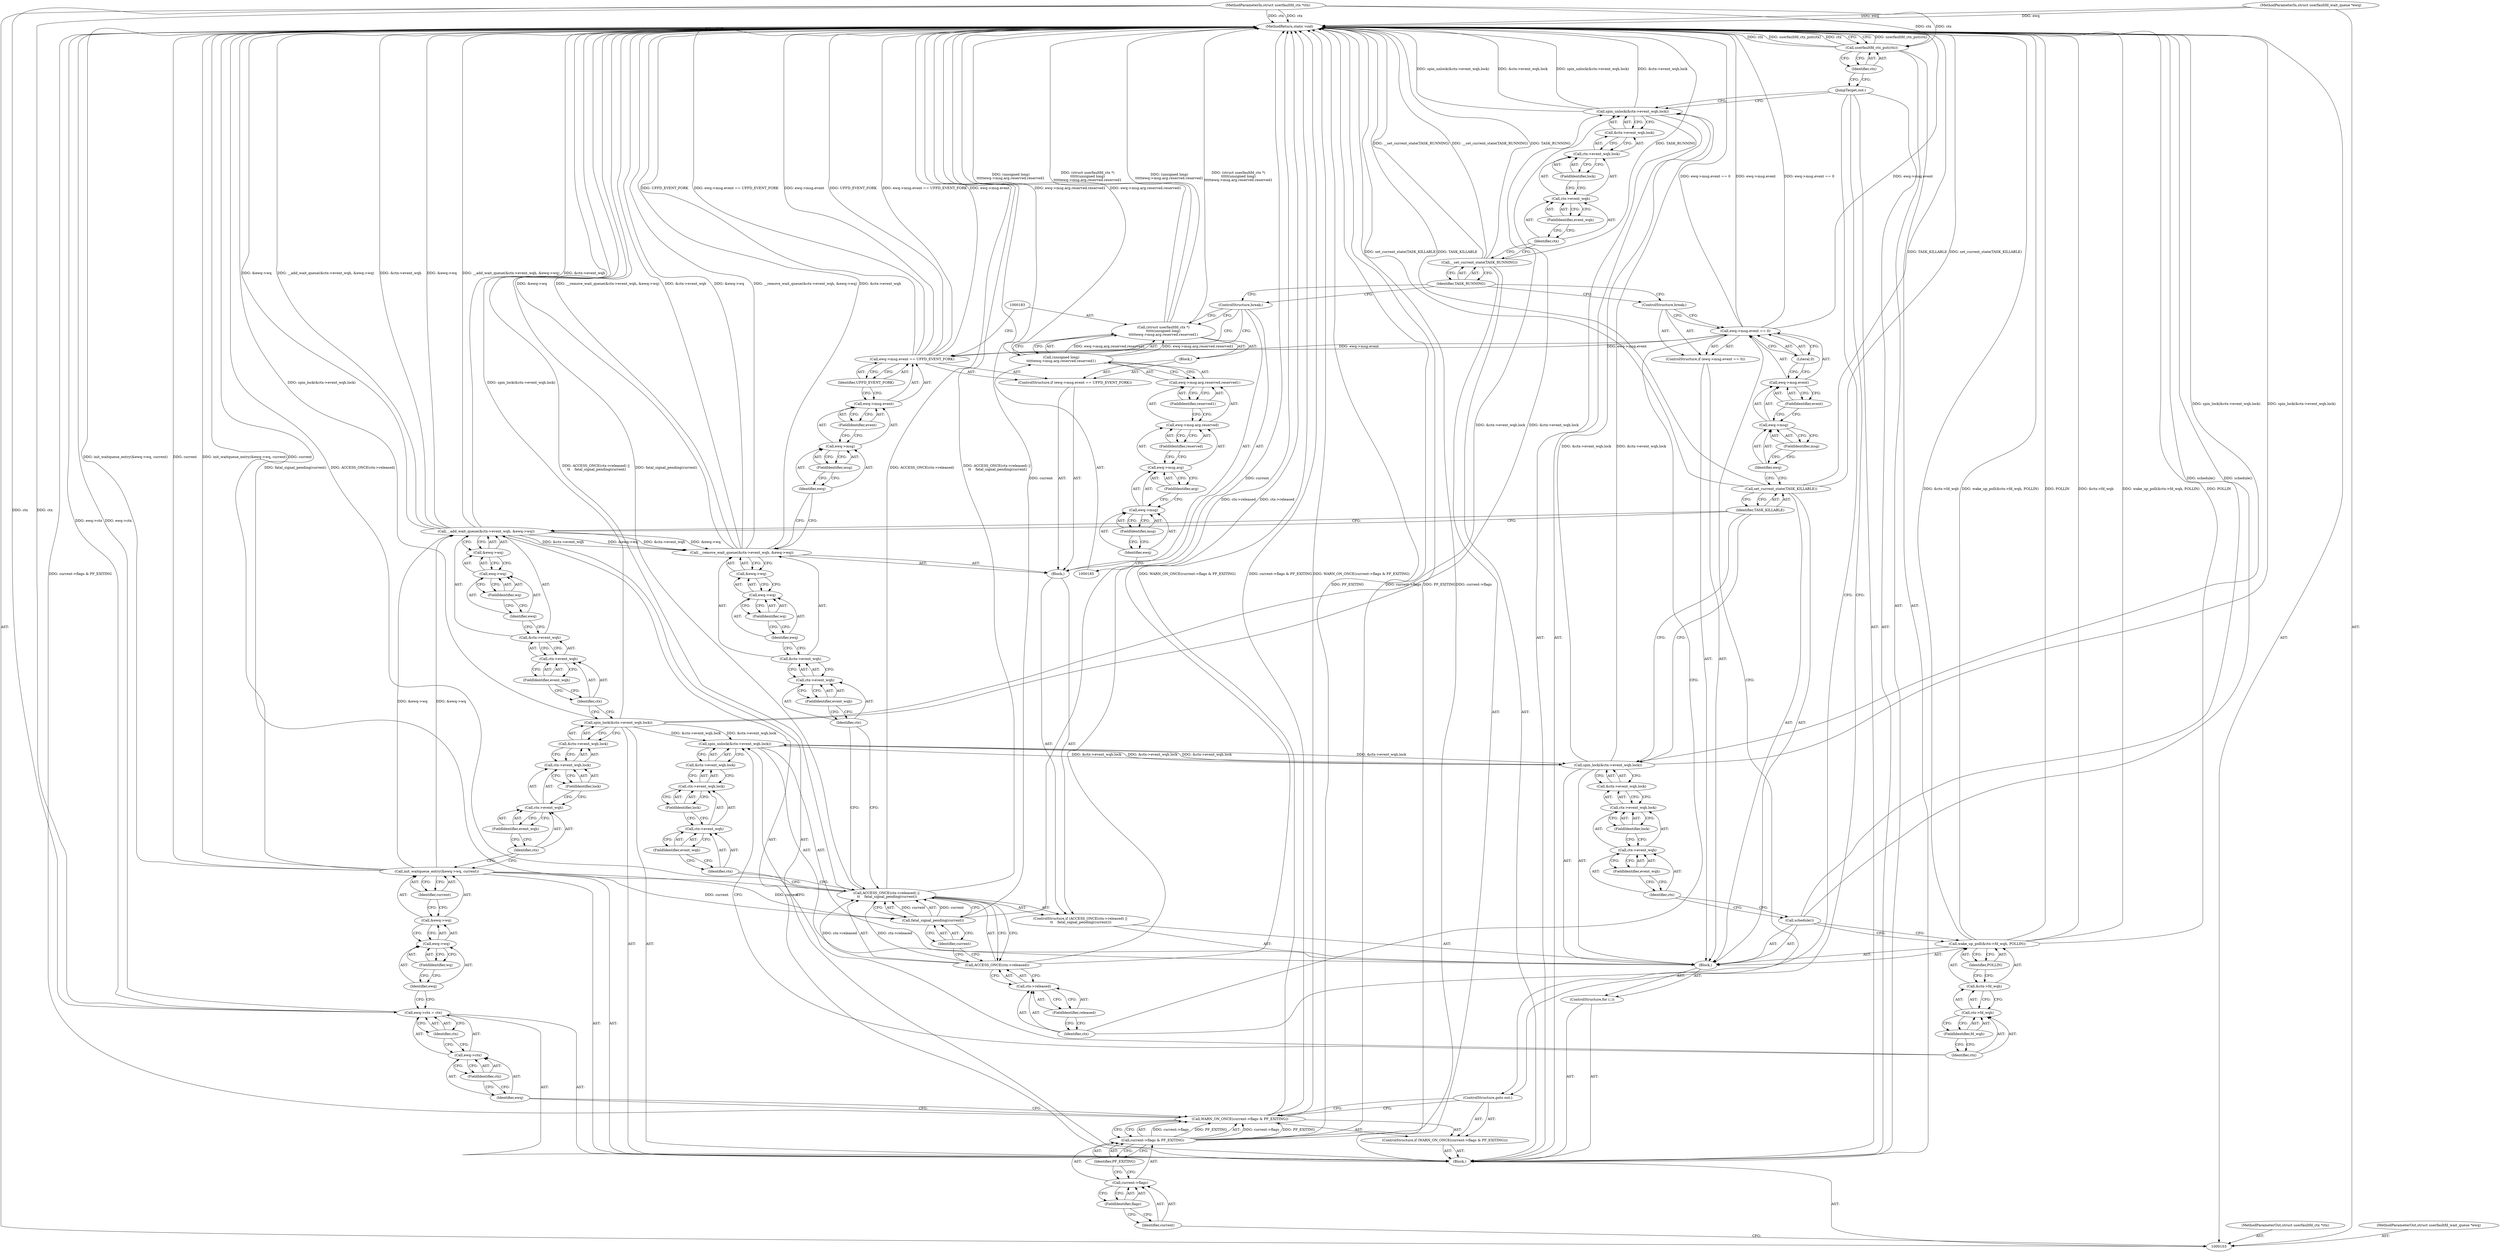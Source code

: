 digraph "0_linux_384632e67e0829deb8015ee6ad916b180049d252_0" {
"1000229" [label="(MethodReturn,static void)"];
"1000104" [label="(MethodParameterIn,struct userfaultfd_ctx *ctx)"];
"1000331" [label="(MethodParameterOut,struct userfaultfd_ctx *ctx)"];
"1000126" [label="(Call,spin_lock(&ctx->event_wqh.lock))"];
"1000127" [label="(Call,&ctx->event_wqh.lock)"];
"1000128" [label="(Call,ctx->event_wqh.lock)"];
"1000129" [label="(Call,ctx->event_wqh)"];
"1000130" [label="(Identifier,ctx)"];
"1000131" [label="(FieldIdentifier,event_wqh)"];
"1000132" [label="(FieldIdentifier,lock)"];
"1000133" [label="(Call,__add_wait_queue(&ctx->event_wqh, &ewq->wq))"];
"1000134" [label="(Call,&ctx->event_wqh)"];
"1000135" [label="(Call,ctx->event_wqh)"];
"1000136" [label="(Identifier,ctx)"];
"1000137" [label="(FieldIdentifier,event_wqh)"];
"1000138" [label="(Call,&ewq->wq)"];
"1000139" [label="(Call,ewq->wq)"];
"1000140" [label="(Identifier,ewq)"];
"1000141" [label="(FieldIdentifier,wq)"];
"1000142" [label="(ControlStructure,for (;;))"];
"1000143" [label="(Block,)"];
"1000144" [label="(Call,set_current_state(TASK_KILLABLE))"];
"1000145" [label="(Identifier,TASK_KILLABLE)"];
"1000151" [label="(FieldIdentifier,msg)"];
"1000152" [label="(FieldIdentifier,event)"];
"1000146" [label="(ControlStructure,if (ewq->msg.event == 0))"];
"1000153" [label="(Literal,0)"];
"1000147" [label="(Call,ewq->msg.event == 0)"];
"1000148" [label="(Call,ewq->msg.event)"];
"1000149" [label="(Call,ewq->msg)"];
"1000150" [label="(Identifier,ewq)"];
"1000154" [label="(ControlStructure,break;)"];
"1000105" [label="(MethodParameterIn,struct userfaultfd_wait_queue *ewq)"];
"1000332" [label="(MethodParameterOut,struct userfaultfd_wait_queue *ewq)"];
"1000158" [label="(Call,ctx->released)"];
"1000159" [label="(Identifier,ctx)"];
"1000160" [label="(FieldIdentifier,released)"];
"1000155" [label="(ControlStructure,if (ACCESS_ONCE(ctx->released) ||\n \t\t    fatal_signal_pending(current)))"];
"1000156" [label="(Call,ACCESS_ONCE(ctx->released) ||\n \t\t    fatal_signal_pending(current))"];
"1000157" [label="(Call,ACCESS_ONCE(ctx->released))"];
"1000162" [label="(Identifier,current)"];
"1000163" [label="(Block,)"];
"1000161" [label="(Call,fatal_signal_pending(current))"];
"1000165" [label="(Call,&ctx->event_wqh)"];
"1000166" [label="(Call,ctx->event_wqh)"];
"1000167" [label="(Identifier,ctx)"];
"1000168" [label="(FieldIdentifier,event_wqh)"];
"1000164" [label="(Call,__remove_wait_queue(&ctx->event_wqh, &ewq->wq))"];
"1000169" [label="(Call,&ewq->wq)"];
"1000170" [label="(Call,ewq->wq)"];
"1000171" [label="(Identifier,ewq)"];
"1000172" [label="(FieldIdentifier,wq)"];
"1000178" [label="(FieldIdentifier,msg)"];
"1000179" [label="(FieldIdentifier,event)"];
"1000180" [label="(Identifier,UFFD_EVENT_FORK)"];
"1000173" [label="(ControlStructure,if (ewq->msg.event == UFFD_EVENT_FORK))"];
"1000181" [label="(Block,)"];
"1000174" [label="(Call,ewq->msg.event == UFFD_EVENT_FORK)"];
"1000175" [label="(Call,ewq->msg.event)"];
"1000176" [label="(Call,ewq->msg)"];
"1000177" [label="(Identifier,ewq)"];
"1000106" [label="(Block,)"];
"1000182" [label="(Call,(struct userfaultfd_ctx *)\n\t\t\t\t\t(unsigned long)\n\t\t\t\t\tewq->msg.arg.reserved.reserved1)"];
"1000184" [label="(Call,(unsigned long)\n\t\t\t\t\tewq->msg.arg.reserved.reserved1)"];
"1000191" [label="(FieldIdentifier,msg)"];
"1000192" [label="(FieldIdentifier,arg)"];
"1000193" [label="(FieldIdentifier,reserved)"];
"1000194" [label="(FieldIdentifier,reserved1)"];
"1000186" [label="(Call,ewq->msg.arg.reserved.reserved1)"];
"1000187" [label="(Call,ewq->msg.arg.reserved)"];
"1000188" [label="(Call,ewq->msg.arg)"];
"1000189" [label="(Call,ewq->msg)"];
"1000190" [label="(Identifier,ewq)"];
"1000195" [label="(ControlStructure,break;)"];
"1000107" [label="(ControlStructure,if (WARN_ON_ONCE(current->flags & PF_EXITING)))"];
"1000109" [label="(Call,current->flags & PF_EXITING)"];
"1000110" [label="(Call,current->flags)"];
"1000111" [label="(Identifier,current)"];
"1000112" [label="(FieldIdentifier,flags)"];
"1000113" [label="(Identifier,PF_EXITING)"];
"1000108" [label="(Call,WARN_ON_ONCE(current->flags & PF_EXITING))"];
"1000197" [label="(Call,&ctx->event_wqh.lock)"];
"1000198" [label="(Call,ctx->event_wqh.lock)"];
"1000199" [label="(Call,ctx->event_wqh)"];
"1000200" [label="(Identifier,ctx)"];
"1000196" [label="(Call,spin_unlock(&ctx->event_wqh.lock))"];
"1000201" [label="(FieldIdentifier,event_wqh)"];
"1000202" [label="(FieldIdentifier,lock)"];
"1000204" [label="(Call,&ctx->fd_wqh)"];
"1000205" [label="(Call,ctx->fd_wqh)"];
"1000206" [label="(Identifier,ctx)"];
"1000203" [label="(Call,wake_up_poll(&ctx->fd_wqh, POLLIN))"];
"1000207" [label="(FieldIdentifier,fd_wqh)"];
"1000208" [label="(Identifier,POLLIN)"];
"1000209" [label="(Call,schedule())"];
"1000211" [label="(Call,&ctx->event_wqh.lock)"];
"1000212" [label="(Call,ctx->event_wqh.lock)"];
"1000213" [label="(Call,ctx->event_wqh)"];
"1000214" [label="(Identifier,ctx)"];
"1000215" [label="(FieldIdentifier,event_wqh)"];
"1000210" [label="(Call,spin_lock(&ctx->event_wqh.lock))"];
"1000216" [label="(FieldIdentifier,lock)"];
"1000217" [label="(Call,__set_current_state(TASK_RUNNING))"];
"1000218" [label="(Identifier,TASK_RUNNING)"];
"1000219" [label="(Call,spin_unlock(&ctx->event_wqh.lock))"];
"1000220" [label="(Call,&ctx->event_wqh.lock)"];
"1000221" [label="(Call,ctx->event_wqh.lock)"];
"1000222" [label="(Call,ctx->event_wqh)"];
"1000223" [label="(Identifier,ctx)"];
"1000224" [label="(FieldIdentifier,event_wqh)"];
"1000225" [label="(FieldIdentifier,lock)"];
"1000114" [label="(ControlStructure,goto out;)"];
"1000226" [label="(JumpTarget,out:)"];
"1000227" [label="(Call,userfaultfd_ctx_put(ctx))"];
"1000228" [label="(Identifier,ctx)"];
"1000115" [label="(Call,ewq->ctx = ctx)"];
"1000116" [label="(Call,ewq->ctx)"];
"1000117" [label="(Identifier,ewq)"];
"1000119" [label="(Identifier,ctx)"];
"1000118" [label="(FieldIdentifier,ctx)"];
"1000120" [label="(Call,init_waitqueue_entry(&ewq->wq, current))"];
"1000121" [label="(Call,&ewq->wq)"];
"1000122" [label="(Call,ewq->wq)"];
"1000123" [label="(Identifier,ewq)"];
"1000124" [label="(FieldIdentifier,wq)"];
"1000125" [label="(Identifier,current)"];
"1000229" -> "1000103"  [label="AST: "];
"1000229" -> "1000227"  [label="CFG: "];
"1000182" -> "1000229"  [label="DDG: (struct userfaultfd_ctx *)\n\t\t\t\t\t(unsigned long)\n\t\t\t\t\tewq->msg.arg.reserved.reserved1"];
"1000182" -> "1000229"  [label="DDG: (unsigned long)\n\t\t\t\t\tewq->msg.arg.reserved.reserved1"];
"1000210" -> "1000229"  [label="DDG: spin_lock(&ctx->event_wqh.lock)"];
"1000164" -> "1000229"  [label="DDG: &ewq->wq"];
"1000164" -> "1000229"  [label="DDG: __remove_wait_queue(&ctx->event_wqh, &ewq->wq)"];
"1000164" -> "1000229"  [label="DDG: &ctx->event_wqh"];
"1000156" -> "1000229"  [label="DDG: ACCESS_ONCE(ctx->released)"];
"1000156" -> "1000229"  [label="DDG: ACCESS_ONCE(ctx->released) ||\n \t\t    fatal_signal_pending(current)"];
"1000156" -> "1000229"  [label="DDG: fatal_signal_pending(current)"];
"1000104" -> "1000229"  [label="DDG: ctx"];
"1000133" -> "1000229"  [label="DDG: __add_wait_queue(&ctx->event_wqh, &ewq->wq)"];
"1000133" -> "1000229"  [label="DDG: &ctx->event_wqh"];
"1000133" -> "1000229"  [label="DDG: &ewq->wq"];
"1000161" -> "1000229"  [label="DDG: current"];
"1000184" -> "1000229"  [label="DDG: ewq->msg.arg.reserved.reserved1"];
"1000126" -> "1000229"  [label="DDG: spin_lock(&ctx->event_wqh.lock)"];
"1000120" -> "1000229"  [label="DDG: current"];
"1000120" -> "1000229"  [label="DDG: init_waitqueue_entry(&ewq->wq, current)"];
"1000227" -> "1000229"  [label="DDG: userfaultfd_ctx_put(ctx)"];
"1000227" -> "1000229"  [label="DDG: ctx"];
"1000108" -> "1000229"  [label="DDG: WARN_ON_ONCE(current->flags & PF_EXITING)"];
"1000108" -> "1000229"  [label="DDG: current->flags & PF_EXITING"];
"1000209" -> "1000229"  [label="DDG: schedule()"];
"1000105" -> "1000229"  [label="DDG: ewq"];
"1000219" -> "1000229"  [label="DDG: spin_unlock(&ctx->event_wqh.lock)"];
"1000219" -> "1000229"  [label="DDG: &ctx->event_wqh.lock"];
"1000217" -> "1000229"  [label="DDG: __set_current_state(TASK_RUNNING)"];
"1000217" -> "1000229"  [label="DDG: TASK_RUNNING"];
"1000157" -> "1000229"  [label="DDG: ctx->released"];
"1000144" -> "1000229"  [label="DDG: set_current_state(TASK_KILLABLE)"];
"1000144" -> "1000229"  [label="DDG: TASK_KILLABLE"];
"1000174" -> "1000229"  [label="DDG: UFFD_EVENT_FORK"];
"1000174" -> "1000229"  [label="DDG: ewq->msg.event == UFFD_EVENT_FORK"];
"1000174" -> "1000229"  [label="DDG: ewq->msg.event"];
"1000203" -> "1000229"  [label="DDG: wake_up_poll(&ctx->fd_wqh, POLLIN)"];
"1000203" -> "1000229"  [label="DDG: POLLIN"];
"1000203" -> "1000229"  [label="DDG: &ctx->fd_wqh"];
"1000147" -> "1000229"  [label="DDG: ewq->msg.event"];
"1000147" -> "1000229"  [label="DDG: ewq->msg.event == 0"];
"1000109" -> "1000229"  [label="DDG: PF_EXITING"];
"1000109" -> "1000229"  [label="DDG: current->flags"];
"1000115" -> "1000229"  [label="DDG: ewq->ctx"];
"1000104" -> "1000103"  [label="AST: "];
"1000104" -> "1000229"  [label="DDG: ctx"];
"1000104" -> "1000115"  [label="DDG: ctx"];
"1000104" -> "1000227"  [label="DDG: ctx"];
"1000331" -> "1000103"  [label="AST: "];
"1000126" -> "1000106"  [label="AST: "];
"1000126" -> "1000127"  [label="CFG: "];
"1000127" -> "1000126"  [label="AST: "];
"1000136" -> "1000126"  [label="CFG: "];
"1000126" -> "1000229"  [label="DDG: spin_lock(&ctx->event_wqh.lock)"];
"1000126" -> "1000196"  [label="DDG: &ctx->event_wqh.lock"];
"1000126" -> "1000219"  [label="DDG: &ctx->event_wqh.lock"];
"1000127" -> "1000126"  [label="AST: "];
"1000127" -> "1000128"  [label="CFG: "];
"1000128" -> "1000127"  [label="AST: "];
"1000126" -> "1000127"  [label="CFG: "];
"1000128" -> "1000127"  [label="AST: "];
"1000128" -> "1000132"  [label="CFG: "];
"1000129" -> "1000128"  [label="AST: "];
"1000132" -> "1000128"  [label="AST: "];
"1000127" -> "1000128"  [label="CFG: "];
"1000129" -> "1000128"  [label="AST: "];
"1000129" -> "1000131"  [label="CFG: "];
"1000130" -> "1000129"  [label="AST: "];
"1000131" -> "1000129"  [label="AST: "];
"1000132" -> "1000129"  [label="CFG: "];
"1000130" -> "1000129"  [label="AST: "];
"1000130" -> "1000120"  [label="CFG: "];
"1000131" -> "1000130"  [label="CFG: "];
"1000131" -> "1000129"  [label="AST: "];
"1000131" -> "1000130"  [label="CFG: "];
"1000129" -> "1000131"  [label="CFG: "];
"1000132" -> "1000128"  [label="AST: "];
"1000132" -> "1000129"  [label="CFG: "];
"1000128" -> "1000132"  [label="CFG: "];
"1000133" -> "1000106"  [label="AST: "];
"1000133" -> "1000138"  [label="CFG: "];
"1000134" -> "1000133"  [label="AST: "];
"1000138" -> "1000133"  [label="AST: "];
"1000145" -> "1000133"  [label="CFG: "];
"1000133" -> "1000229"  [label="DDG: __add_wait_queue(&ctx->event_wqh, &ewq->wq)"];
"1000133" -> "1000229"  [label="DDG: &ctx->event_wqh"];
"1000133" -> "1000229"  [label="DDG: &ewq->wq"];
"1000120" -> "1000133"  [label="DDG: &ewq->wq"];
"1000133" -> "1000164"  [label="DDG: &ctx->event_wqh"];
"1000133" -> "1000164"  [label="DDG: &ewq->wq"];
"1000134" -> "1000133"  [label="AST: "];
"1000134" -> "1000135"  [label="CFG: "];
"1000135" -> "1000134"  [label="AST: "];
"1000140" -> "1000134"  [label="CFG: "];
"1000135" -> "1000134"  [label="AST: "];
"1000135" -> "1000137"  [label="CFG: "];
"1000136" -> "1000135"  [label="AST: "];
"1000137" -> "1000135"  [label="AST: "];
"1000134" -> "1000135"  [label="CFG: "];
"1000136" -> "1000135"  [label="AST: "];
"1000136" -> "1000126"  [label="CFG: "];
"1000137" -> "1000136"  [label="CFG: "];
"1000137" -> "1000135"  [label="AST: "];
"1000137" -> "1000136"  [label="CFG: "];
"1000135" -> "1000137"  [label="CFG: "];
"1000138" -> "1000133"  [label="AST: "];
"1000138" -> "1000139"  [label="CFG: "];
"1000139" -> "1000138"  [label="AST: "];
"1000133" -> "1000138"  [label="CFG: "];
"1000139" -> "1000138"  [label="AST: "];
"1000139" -> "1000141"  [label="CFG: "];
"1000140" -> "1000139"  [label="AST: "];
"1000141" -> "1000139"  [label="AST: "];
"1000138" -> "1000139"  [label="CFG: "];
"1000140" -> "1000139"  [label="AST: "];
"1000140" -> "1000134"  [label="CFG: "];
"1000141" -> "1000140"  [label="CFG: "];
"1000141" -> "1000139"  [label="AST: "];
"1000141" -> "1000140"  [label="CFG: "];
"1000139" -> "1000141"  [label="CFG: "];
"1000142" -> "1000106"  [label="AST: "];
"1000143" -> "1000142"  [label="AST: "];
"1000143" -> "1000142"  [label="AST: "];
"1000144" -> "1000143"  [label="AST: "];
"1000146" -> "1000143"  [label="AST: "];
"1000155" -> "1000143"  [label="AST: "];
"1000196" -> "1000143"  [label="AST: "];
"1000203" -> "1000143"  [label="AST: "];
"1000209" -> "1000143"  [label="AST: "];
"1000210" -> "1000143"  [label="AST: "];
"1000144" -> "1000143"  [label="AST: "];
"1000144" -> "1000145"  [label="CFG: "];
"1000145" -> "1000144"  [label="AST: "];
"1000150" -> "1000144"  [label="CFG: "];
"1000144" -> "1000229"  [label="DDG: set_current_state(TASK_KILLABLE)"];
"1000144" -> "1000229"  [label="DDG: TASK_KILLABLE"];
"1000145" -> "1000144"  [label="AST: "];
"1000145" -> "1000210"  [label="CFG: "];
"1000145" -> "1000133"  [label="CFG: "];
"1000144" -> "1000145"  [label="CFG: "];
"1000151" -> "1000149"  [label="AST: "];
"1000151" -> "1000150"  [label="CFG: "];
"1000149" -> "1000151"  [label="CFG: "];
"1000152" -> "1000148"  [label="AST: "];
"1000152" -> "1000149"  [label="CFG: "];
"1000148" -> "1000152"  [label="CFG: "];
"1000146" -> "1000143"  [label="AST: "];
"1000147" -> "1000146"  [label="AST: "];
"1000154" -> "1000146"  [label="AST: "];
"1000153" -> "1000147"  [label="AST: "];
"1000153" -> "1000148"  [label="CFG: "];
"1000147" -> "1000153"  [label="CFG: "];
"1000147" -> "1000146"  [label="AST: "];
"1000147" -> "1000153"  [label="CFG: "];
"1000148" -> "1000147"  [label="AST: "];
"1000153" -> "1000147"  [label="AST: "];
"1000154" -> "1000147"  [label="CFG: "];
"1000159" -> "1000147"  [label="CFG: "];
"1000147" -> "1000229"  [label="DDG: ewq->msg.event"];
"1000147" -> "1000229"  [label="DDG: ewq->msg.event == 0"];
"1000147" -> "1000174"  [label="DDG: ewq->msg.event"];
"1000148" -> "1000147"  [label="AST: "];
"1000148" -> "1000152"  [label="CFG: "];
"1000149" -> "1000148"  [label="AST: "];
"1000152" -> "1000148"  [label="AST: "];
"1000153" -> "1000148"  [label="CFG: "];
"1000149" -> "1000148"  [label="AST: "];
"1000149" -> "1000151"  [label="CFG: "];
"1000150" -> "1000149"  [label="AST: "];
"1000151" -> "1000149"  [label="AST: "];
"1000152" -> "1000149"  [label="CFG: "];
"1000150" -> "1000149"  [label="AST: "];
"1000150" -> "1000144"  [label="CFG: "];
"1000151" -> "1000150"  [label="CFG: "];
"1000154" -> "1000146"  [label="AST: "];
"1000154" -> "1000147"  [label="CFG: "];
"1000218" -> "1000154"  [label="CFG: "];
"1000105" -> "1000103"  [label="AST: "];
"1000105" -> "1000229"  [label="DDG: ewq"];
"1000332" -> "1000103"  [label="AST: "];
"1000158" -> "1000157"  [label="AST: "];
"1000158" -> "1000160"  [label="CFG: "];
"1000159" -> "1000158"  [label="AST: "];
"1000160" -> "1000158"  [label="AST: "];
"1000157" -> "1000158"  [label="CFG: "];
"1000159" -> "1000158"  [label="AST: "];
"1000159" -> "1000147"  [label="CFG: "];
"1000160" -> "1000159"  [label="CFG: "];
"1000160" -> "1000158"  [label="AST: "];
"1000160" -> "1000159"  [label="CFG: "];
"1000158" -> "1000160"  [label="CFG: "];
"1000155" -> "1000143"  [label="AST: "];
"1000156" -> "1000155"  [label="AST: "];
"1000163" -> "1000155"  [label="AST: "];
"1000156" -> "1000155"  [label="AST: "];
"1000156" -> "1000157"  [label="CFG: "];
"1000156" -> "1000161"  [label="CFG: "];
"1000157" -> "1000156"  [label="AST: "];
"1000161" -> "1000156"  [label="AST: "];
"1000167" -> "1000156"  [label="CFG: "];
"1000200" -> "1000156"  [label="CFG: "];
"1000156" -> "1000229"  [label="DDG: ACCESS_ONCE(ctx->released)"];
"1000156" -> "1000229"  [label="DDG: ACCESS_ONCE(ctx->released) ||\n \t\t    fatal_signal_pending(current)"];
"1000156" -> "1000229"  [label="DDG: fatal_signal_pending(current)"];
"1000157" -> "1000156"  [label="DDG: ctx->released"];
"1000161" -> "1000156"  [label="DDG: current"];
"1000157" -> "1000156"  [label="AST: "];
"1000157" -> "1000158"  [label="CFG: "];
"1000158" -> "1000157"  [label="AST: "];
"1000162" -> "1000157"  [label="CFG: "];
"1000156" -> "1000157"  [label="CFG: "];
"1000157" -> "1000229"  [label="DDG: ctx->released"];
"1000157" -> "1000156"  [label="DDG: ctx->released"];
"1000162" -> "1000161"  [label="AST: "];
"1000162" -> "1000157"  [label="CFG: "];
"1000161" -> "1000162"  [label="CFG: "];
"1000163" -> "1000155"  [label="AST: "];
"1000164" -> "1000163"  [label="AST: "];
"1000173" -> "1000163"  [label="AST: "];
"1000195" -> "1000163"  [label="AST: "];
"1000161" -> "1000156"  [label="AST: "];
"1000161" -> "1000162"  [label="CFG: "];
"1000162" -> "1000161"  [label="AST: "];
"1000156" -> "1000161"  [label="CFG: "];
"1000161" -> "1000229"  [label="DDG: current"];
"1000161" -> "1000156"  [label="DDG: current"];
"1000120" -> "1000161"  [label="DDG: current"];
"1000165" -> "1000164"  [label="AST: "];
"1000165" -> "1000166"  [label="CFG: "];
"1000166" -> "1000165"  [label="AST: "];
"1000171" -> "1000165"  [label="CFG: "];
"1000166" -> "1000165"  [label="AST: "];
"1000166" -> "1000168"  [label="CFG: "];
"1000167" -> "1000166"  [label="AST: "];
"1000168" -> "1000166"  [label="AST: "];
"1000165" -> "1000166"  [label="CFG: "];
"1000167" -> "1000166"  [label="AST: "];
"1000167" -> "1000156"  [label="CFG: "];
"1000168" -> "1000167"  [label="CFG: "];
"1000168" -> "1000166"  [label="AST: "];
"1000168" -> "1000167"  [label="CFG: "];
"1000166" -> "1000168"  [label="CFG: "];
"1000164" -> "1000163"  [label="AST: "];
"1000164" -> "1000169"  [label="CFG: "];
"1000165" -> "1000164"  [label="AST: "];
"1000169" -> "1000164"  [label="AST: "];
"1000177" -> "1000164"  [label="CFG: "];
"1000164" -> "1000229"  [label="DDG: &ewq->wq"];
"1000164" -> "1000229"  [label="DDG: __remove_wait_queue(&ctx->event_wqh, &ewq->wq)"];
"1000164" -> "1000229"  [label="DDG: &ctx->event_wqh"];
"1000133" -> "1000164"  [label="DDG: &ctx->event_wqh"];
"1000133" -> "1000164"  [label="DDG: &ewq->wq"];
"1000169" -> "1000164"  [label="AST: "];
"1000169" -> "1000170"  [label="CFG: "];
"1000170" -> "1000169"  [label="AST: "];
"1000164" -> "1000169"  [label="CFG: "];
"1000170" -> "1000169"  [label="AST: "];
"1000170" -> "1000172"  [label="CFG: "];
"1000171" -> "1000170"  [label="AST: "];
"1000172" -> "1000170"  [label="AST: "];
"1000169" -> "1000170"  [label="CFG: "];
"1000171" -> "1000170"  [label="AST: "];
"1000171" -> "1000165"  [label="CFG: "];
"1000172" -> "1000171"  [label="CFG: "];
"1000172" -> "1000170"  [label="AST: "];
"1000172" -> "1000171"  [label="CFG: "];
"1000170" -> "1000172"  [label="CFG: "];
"1000178" -> "1000176"  [label="AST: "];
"1000178" -> "1000177"  [label="CFG: "];
"1000176" -> "1000178"  [label="CFG: "];
"1000179" -> "1000175"  [label="AST: "];
"1000179" -> "1000176"  [label="CFG: "];
"1000175" -> "1000179"  [label="CFG: "];
"1000180" -> "1000174"  [label="AST: "];
"1000180" -> "1000175"  [label="CFG: "];
"1000174" -> "1000180"  [label="CFG: "];
"1000173" -> "1000163"  [label="AST: "];
"1000174" -> "1000173"  [label="AST: "];
"1000181" -> "1000173"  [label="AST: "];
"1000181" -> "1000173"  [label="AST: "];
"1000182" -> "1000181"  [label="AST: "];
"1000174" -> "1000173"  [label="AST: "];
"1000174" -> "1000180"  [label="CFG: "];
"1000175" -> "1000174"  [label="AST: "];
"1000180" -> "1000174"  [label="AST: "];
"1000183" -> "1000174"  [label="CFG: "];
"1000195" -> "1000174"  [label="CFG: "];
"1000174" -> "1000229"  [label="DDG: UFFD_EVENT_FORK"];
"1000174" -> "1000229"  [label="DDG: ewq->msg.event == UFFD_EVENT_FORK"];
"1000174" -> "1000229"  [label="DDG: ewq->msg.event"];
"1000147" -> "1000174"  [label="DDG: ewq->msg.event"];
"1000175" -> "1000174"  [label="AST: "];
"1000175" -> "1000179"  [label="CFG: "];
"1000176" -> "1000175"  [label="AST: "];
"1000179" -> "1000175"  [label="AST: "];
"1000180" -> "1000175"  [label="CFG: "];
"1000176" -> "1000175"  [label="AST: "];
"1000176" -> "1000178"  [label="CFG: "];
"1000177" -> "1000176"  [label="AST: "];
"1000178" -> "1000176"  [label="AST: "];
"1000179" -> "1000176"  [label="CFG: "];
"1000177" -> "1000176"  [label="AST: "];
"1000177" -> "1000164"  [label="CFG: "];
"1000178" -> "1000177"  [label="CFG: "];
"1000106" -> "1000103"  [label="AST: "];
"1000107" -> "1000106"  [label="AST: "];
"1000115" -> "1000106"  [label="AST: "];
"1000120" -> "1000106"  [label="AST: "];
"1000126" -> "1000106"  [label="AST: "];
"1000133" -> "1000106"  [label="AST: "];
"1000142" -> "1000106"  [label="AST: "];
"1000217" -> "1000106"  [label="AST: "];
"1000219" -> "1000106"  [label="AST: "];
"1000226" -> "1000106"  [label="AST: "];
"1000227" -> "1000106"  [label="AST: "];
"1000182" -> "1000181"  [label="AST: "];
"1000182" -> "1000184"  [label="CFG: "];
"1000183" -> "1000182"  [label="AST: "];
"1000184" -> "1000182"  [label="AST: "];
"1000195" -> "1000182"  [label="CFG: "];
"1000182" -> "1000229"  [label="DDG: (struct userfaultfd_ctx *)\n\t\t\t\t\t(unsigned long)\n\t\t\t\t\tewq->msg.arg.reserved.reserved1"];
"1000182" -> "1000229"  [label="DDG: (unsigned long)\n\t\t\t\t\tewq->msg.arg.reserved.reserved1"];
"1000184" -> "1000182"  [label="DDG: ewq->msg.arg.reserved.reserved1"];
"1000184" -> "1000182"  [label="AST: "];
"1000184" -> "1000186"  [label="CFG: "];
"1000185" -> "1000184"  [label="AST: "];
"1000186" -> "1000184"  [label="AST: "];
"1000182" -> "1000184"  [label="CFG: "];
"1000184" -> "1000229"  [label="DDG: ewq->msg.arg.reserved.reserved1"];
"1000184" -> "1000182"  [label="DDG: ewq->msg.arg.reserved.reserved1"];
"1000191" -> "1000189"  [label="AST: "];
"1000191" -> "1000190"  [label="CFG: "];
"1000189" -> "1000191"  [label="CFG: "];
"1000192" -> "1000188"  [label="AST: "];
"1000192" -> "1000189"  [label="CFG: "];
"1000188" -> "1000192"  [label="CFG: "];
"1000193" -> "1000187"  [label="AST: "];
"1000193" -> "1000188"  [label="CFG: "];
"1000187" -> "1000193"  [label="CFG: "];
"1000194" -> "1000186"  [label="AST: "];
"1000194" -> "1000187"  [label="CFG: "];
"1000186" -> "1000194"  [label="CFG: "];
"1000186" -> "1000184"  [label="AST: "];
"1000186" -> "1000194"  [label="CFG: "];
"1000187" -> "1000186"  [label="AST: "];
"1000194" -> "1000186"  [label="AST: "];
"1000184" -> "1000186"  [label="CFG: "];
"1000187" -> "1000186"  [label="AST: "];
"1000187" -> "1000193"  [label="CFG: "];
"1000188" -> "1000187"  [label="AST: "];
"1000193" -> "1000187"  [label="AST: "];
"1000194" -> "1000187"  [label="CFG: "];
"1000188" -> "1000187"  [label="AST: "];
"1000188" -> "1000192"  [label="CFG: "];
"1000189" -> "1000188"  [label="AST: "];
"1000192" -> "1000188"  [label="AST: "];
"1000193" -> "1000188"  [label="CFG: "];
"1000189" -> "1000188"  [label="AST: "];
"1000189" -> "1000191"  [label="CFG: "];
"1000190" -> "1000189"  [label="AST: "];
"1000191" -> "1000189"  [label="AST: "];
"1000192" -> "1000189"  [label="CFG: "];
"1000190" -> "1000189"  [label="AST: "];
"1000190" -> "1000185"  [label="CFG: "];
"1000191" -> "1000190"  [label="CFG: "];
"1000195" -> "1000163"  [label="AST: "];
"1000195" -> "1000182"  [label="CFG: "];
"1000195" -> "1000174"  [label="CFG: "];
"1000218" -> "1000195"  [label="CFG: "];
"1000107" -> "1000106"  [label="AST: "];
"1000108" -> "1000107"  [label="AST: "];
"1000114" -> "1000107"  [label="AST: "];
"1000109" -> "1000108"  [label="AST: "];
"1000109" -> "1000113"  [label="CFG: "];
"1000110" -> "1000109"  [label="AST: "];
"1000113" -> "1000109"  [label="AST: "];
"1000108" -> "1000109"  [label="CFG: "];
"1000109" -> "1000229"  [label="DDG: PF_EXITING"];
"1000109" -> "1000229"  [label="DDG: current->flags"];
"1000109" -> "1000108"  [label="DDG: current->flags"];
"1000109" -> "1000108"  [label="DDG: PF_EXITING"];
"1000110" -> "1000109"  [label="AST: "];
"1000110" -> "1000112"  [label="CFG: "];
"1000111" -> "1000110"  [label="AST: "];
"1000112" -> "1000110"  [label="AST: "];
"1000113" -> "1000110"  [label="CFG: "];
"1000111" -> "1000110"  [label="AST: "];
"1000111" -> "1000103"  [label="CFG: "];
"1000112" -> "1000111"  [label="CFG: "];
"1000112" -> "1000110"  [label="AST: "];
"1000112" -> "1000111"  [label="CFG: "];
"1000110" -> "1000112"  [label="CFG: "];
"1000113" -> "1000109"  [label="AST: "];
"1000113" -> "1000110"  [label="CFG: "];
"1000109" -> "1000113"  [label="CFG: "];
"1000108" -> "1000107"  [label="AST: "];
"1000108" -> "1000109"  [label="CFG: "];
"1000109" -> "1000108"  [label="AST: "];
"1000114" -> "1000108"  [label="CFG: "];
"1000117" -> "1000108"  [label="CFG: "];
"1000108" -> "1000229"  [label="DDG: WARN_ON_ONCE(current->flags & PF_EXITING)"];
"1000108" -> "1000229"  [label="DDG: current->flags & PF_EXITING"];
"1000109" -> "1000108"  [label="DDG: current->flags"];
"1000109" -> "1000108"  [label="DDG: PF_EXITING"];
"1000197" -> "1000196"  [label="AST: "];
"1000197" -> "1000198"  [label="CFG: "];
"1000198" -> "1000197"  [label="AST: "];
"1000196" -> "1000197"  [label="CFG: "];
"1000198" -> "1000197"  [label="AST: "];
"1000198" -> "1000202"  [label="CFG: "];
"1000199" -> "1000198"  [label="AST: "];
"1000202" -> "1000198"  [label="AST: "];
"1000197" -> "1000198"  [label="CFG: "];
"1000199" -> "1000198"  [label="AST: "];
"1000199" -> "1000201"  [label="CFG: "];
"1000200" -> "1000199"  [label="AST: "];
"1000201" -> "1000199"  [label="AST: "];
"1000202" -> "1000199"  [label="CFG: "];
"1000200" -> "1000199"  [label="AST: "];
"1000200" -> "1000156"  [label="CFG: "];
"1000201" -> "1000200"  [label="CFG: "];
"1000196" -> "1000143"  [label="AST: "];
"1000196" -> "1000197"  [label="CFG: "];
"1000197" -> "1000196"  [label="AST: "];
"1000206" -> "1000196"  [label="CFG: "];
"1000126" -> "1000196"  [label="DDG: &ctx->event_wqh.lock"];
"1000210" -> "1000196"  [label="DDG: &ctx->event_wqh.lock"];
"1000196" -> "1000210"  [label="DDG: &ctx->event_wqh.lock"];
"1000201" -> "1000199"  [label="AST: "];
"1000201" -> "1000200"  [label="CFG: "];
"1000199" -> "1000201"  [label="CFG: "];
"1000202" -> "1000198"  [label="AST: "];
"1000202" -> "1000199"  [label="CFG: "];
"1000198" -> "1000202"  [label="CFG: "];
"1000204" -> "1000203"  [label="AST: "];
"1000204" -> "1000205"  [label="CFG: "];
"1000205" -> "1000204"  [label="AST: "];
"1000208" -> "1000204"  [label="CFG: "];
"1000205" -> "1000204"  [label="AST: "];
"1000205" -> "1000207"  [label="CFG: "];
"1000206" -> "1000205"  [label="AST: "];
"1000207" -> "1000205"  [label="AST: "];
"1000204" -> "1000205"  [label="CFG: "];
"1000206" -> "1000205"  [label="AST: "];
"1000206" -> "1000196"  [label="CFG: "];
"1000207" -> "1000206"  [label="CFG: "];
"1000203" -> "1000143"  [label="AST: "];
"1000203" -> "1000208"  [label="CFG: "];
"1000204" -> "1000203"  [label="AST: "];
"1000208" -> "1000203"  [label="AST: "];
"1000209" -> "1000203"  [label="CFG: "];
"1000203" -> "1000229"  [label="DDG: wake_up_poll(&ctx->fd_wqh, POLLIN)"];
"1000203" -> "1000229"  [label="DDG: POLLIN"];
"1000203" -> "1000229"  [label="DDG: &ctx->fd_wqh"];
"1000207" -> "1000205"  [label="AST: "];
"1000207" -> "1000206"  [label="CFG: "];
"1000205" -> "1000207"  [label="CFG: "];
"1000208" -> "1000203"  [label="AST: "];
"1000208" -> "1000204"  [label="CFG: "];
"1000203" -> "1000208"  [label="CFG: "];
"1000209" -> "1000143"  [label="AST: "];
"1000209" -> "1000203"  [label="CFG: "];
"1000214" -> "1000209"  [label="CFG: "];
"1000209" -> "1000229"  [label="DDG: schedule()"];
"1000211" -> "1000210"  [label="AST: "];
"1000211" -> "1000212"  [label="CFG: "];
"1000212" -> "1000211"  [label="AST: "];
"1000210" -> "1000211"  [label="CFG: "];
"1000212" -> "1000211"  [label="AST: "];
"1000212" -> "1000216"  [label="CFG: "];
"1000213" -> "1000212"  [label="AST: "];
"1000216" -> "1000212"  [label="AST: "];
"1000211" -> "1000212"  [label="CFG: "];
"1000213" -> "1000212"  [label="AST: "];
"1000213" -> "1000215"  [label="CFG: "];
"1000214" -> "1000213"  [label="AST: "];
"1000215" -> "1000213"  [label="AST: "];
"1000216" -> "1000213"  [label="CFG: "];
"1000214" -> "1000213"  [label="AST: "];
"1000214" -> "1000209"  [label="CFG: "];
"1000215" -> "1000214"  [label="CFG: "];
"1000215" -> "1000213"  [label="AST: "];
"1000215" -> "1000214"  [label="CFG: "];
"1000213" -> "1000215"  [label="CFG: "];
"1000210" -> "1000143"  [label="AST: "];
"1000210" -> "1000211"  [label="CFG: "];
"1000211" -> "1000210"  [label="AST: "];
"1000145" -> "1000210"  [label="CFG: "];
"1000210" -> "1000229"  [label="DDG: spin_lock(&ctx->event_wqh.lock)"];
"1000210" -> "1000196"  [label="DDG: &ctx->event_wqh.lock"];
"1000196" -> "1000210"  [label="DDG: &ctx->event_wqh.lock"];
"1000210" -> "1000219"  [label="DDG: &ctx->event_wqh.lock"];
"1000216" -> "1000212"  [label="AST: "];
"1000216" -> "1000213"  [label="CFG: "];
"1000212" -> "1000216"  [label="CFG: "];
"1000217" -> "1000106"  [label="AST: "];
"1000217" -> "1000218"  [label="CFG: "];
"1000218" -> "1000217"  [label="AST: "];
"1000223" -> "1000217"  [label="CFG: "];
"1000217" -> "1000229"  [label="DDG: __set_current_state(TASK_RUNNING)"];
"1000217" -> "1000229"  [label="DDG: TASK_RUNNING"];
"1000218" -> "1000217"  [label="AST: "];
"1000218" -> "1000154"  [label="CFG: "];
"1000218" -> "1000195"  [label="CFG: "];
"1000217" -> "1000218"  [label="CFG: "];
"1000219" -> "1000106"  [label="AST: "];
"1000219" -> "1000220"  [label="CFG: "];
"1000220" -> "1000219"  [label="AST: "];
"1000226" -> "1000219"  [label="CFG: "];
"1000219" -> "1000229"  [label="DDG: spin_unlock(&ctx->event_wqh.lock)"];
"1000219" -> "1000229"  [label="DDG: &ctx->event_wqh.lock"];
"1000126" -> "1000219"  [label="DDG: &ctx->event_wqh.lock"];
"1000210" -> "1000219"  [label="DDG: &ctx->event_wqh.lock"];
"1000220" -> "1000219"  [label="AST: "];
"1000220" -> "1000221"  [label="CFG: "];
"1000221" -> "1000220"  [label="AST: "];
"1000219" -> "1000220"  [label="CFG: "];
"1000221" -> "1000220"  [label="AST: "];
"1000221" -> "1000225"  [label="CFG: "];
"1000222" -> "1000221"  [label="AST: "];
"1000225" -> "1000221"  [label="AST: "];
"1000220" -> "1000221"  [label="CFG: "];
"1000222" -> "1000221"  [label="AST: "];
"1000222" -> "1000224"  [label="CFG: "];
"1000223" -> "1000222"  [label="AST: "];
"1000224" -> "1000222"  [label="AST: "];
"1000225" -> "1000222"  [label="CFG: "];
"1000223" -> "1000222"  [label="AST: "];
"1000223" -> "1000217"  [label="CFG: "];
"1000224" -> "1000223"  [label="CFG: "];
"1000224" -> "1000222"  [label="AST: "];
"1000224" -> "1000223"  [label="CFG: "];
"1000222" -> "1000224"  [label="CFG: "];
"1000225" -> "1000221"  [label="AST: "];
"1000225" -> "1000222"  [label="CFG: "];
"1000221" -> "1000225"  [label="CFG: "];
"1000114" -> "1000107"  [label="AST: "];
"1000114" -> "1000108"  [label="CFG: "];
"1000226" -> "1000114"  [label="CFG: "];
"1000226" -> "1000106"  [label="AST: "];
"1000226" -> "1000219"  [label="CFG: "];
"1000226" -> "1000114"  [label="CFG: "];
"1000228" -> "1000226"  [label="CFG: "];
"1000227" -> "1000106"  [label="AST: "];
"1000227" -> "1000228"  [label="CFG: "];
"1000228" -> "1000227"  [label="AST: "];
"1000229" -> "1000227"  [label="CFG: "];
"1000227" -> "1000229"  [label="DDG: userfaultfd_ctx_put(ctx)"];
"1000227" -> "1000229"  [label="DDG: ctx"];
"1000104" -> "1000227"  [label="DDG: ctx"];
"1000228" -> "1000227"  [label="AST: "];
"1000228" -> "1000226"  [label="CFG: "];
"1000227" -> "1000228"  [label="CFG: "];
"1000115" -> "1000106"  [label="AST: "];
"1000115" -> "1000119"  [label="CFG: "];
"1000116" -> "1000115"  [label="AST: "];
"1000119" -> "1000115"  [label="AST: "];
"1000123" -> "1000115"  [label="CFG: "];
"1000115" -> "1000229"  [label="DDG: ewq->ctx"];
"1000104" -> "1000115"  [label="DDG: ctx"];
"1000116" -> "1000115"  [label="AST: "];
"1000116" -> "1000118"  [label="CFG: "];
"1000117" -> "1000116"  [label="AST: "];
"1000118" -> "1000116"  [label="AST: "];
"1000119" -> "1000116"  [label="CFG: "];
"1000117" -> "1000116"  [label="AST: "];
"1000117" -> "1000108"  [label="CFG: "];
"1000118" -> "1000117"  [label="CFG: "];
"1000119" -> "1000115"  [label="AST: "];
"1000119" -> "1000116"  [label="CFG: "];
"1000115" -> "1000119"  [label="CFG: "];
"1000118" -> "1000116"  [label="AST: "];
"1000118" -> "1000117"  [label="CFG: "];
"1000116" -> "1000118"  [label="CFG: "];
"1000120" -> "1000106"  [label="AST: "];
"1000120" -> "1000125"  [label="CFG: "];
"1000121" -> "1000120"  [label="AST: "];
"1000125" -> "1000120"  [label="AST: "];
"1000130" -> "1000120"  [label="CFG: "];
"1000120" -> "1000229"  [label="DDG: current"];
"1000120" -> "1000229"  [label="DDG: init_waitqueue_entry(&ewq->wq, current)"];
"1000120" -> "1000133"  [label="DDG: &ewq->wq"];
"1000120" -> "1000161"  [label="DDG: current"];
"1000121" -> "1000120"  [label="AST: "];
"1000121" -> "1000122"  [label="CFG: "];
"1000122" -> "1000121"  [label="AST: "];
"1000125" -> "1000121"  [label="CFG: "];
"1000122" -> "1000121"  [label="AST: "];
"1000122" -> "1000124"  [label="CFG: "];
"1000123" -> "1000122"  [label="AST: "];
"1000124" -> "1000122"  [label="AST: "];
"1000121" -> "1000122"  [label="CFG: "];
"1000123" -> "1000122"  [label="AST: "];
"1000123" -> "1000115"  [label="CFG: "];
"1000124" -> "1000123"  [label="CFG: "];
"1000124" -> "1000122"  [label="AST: "];
"1000124" -> "1000123"  [label="CFG: "];
"1000122" -> "1000124"  [label="CFG: "];
"1000125" -> "1000120"  [label="AST: "];
"1000125" -> "1000121"  [label="CFG: "];
"1000120" -> "1000125"  [label="CFG: "];
}
